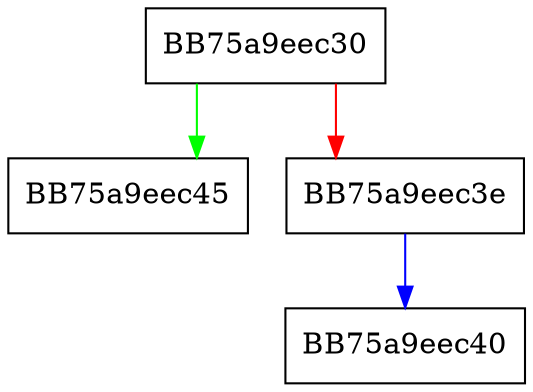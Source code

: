 digraph ReportUnhandledError {
  node [shape="box"];
  graph [splines=ortho];
  BB75a9eec30 -> BB75a9eec45 [color="green"];
  BB75a9eec30 -> BB75a9eec3e [color="red"];
  BB75a9eec3e -> BB75a9eec40 [color="blue"];
}